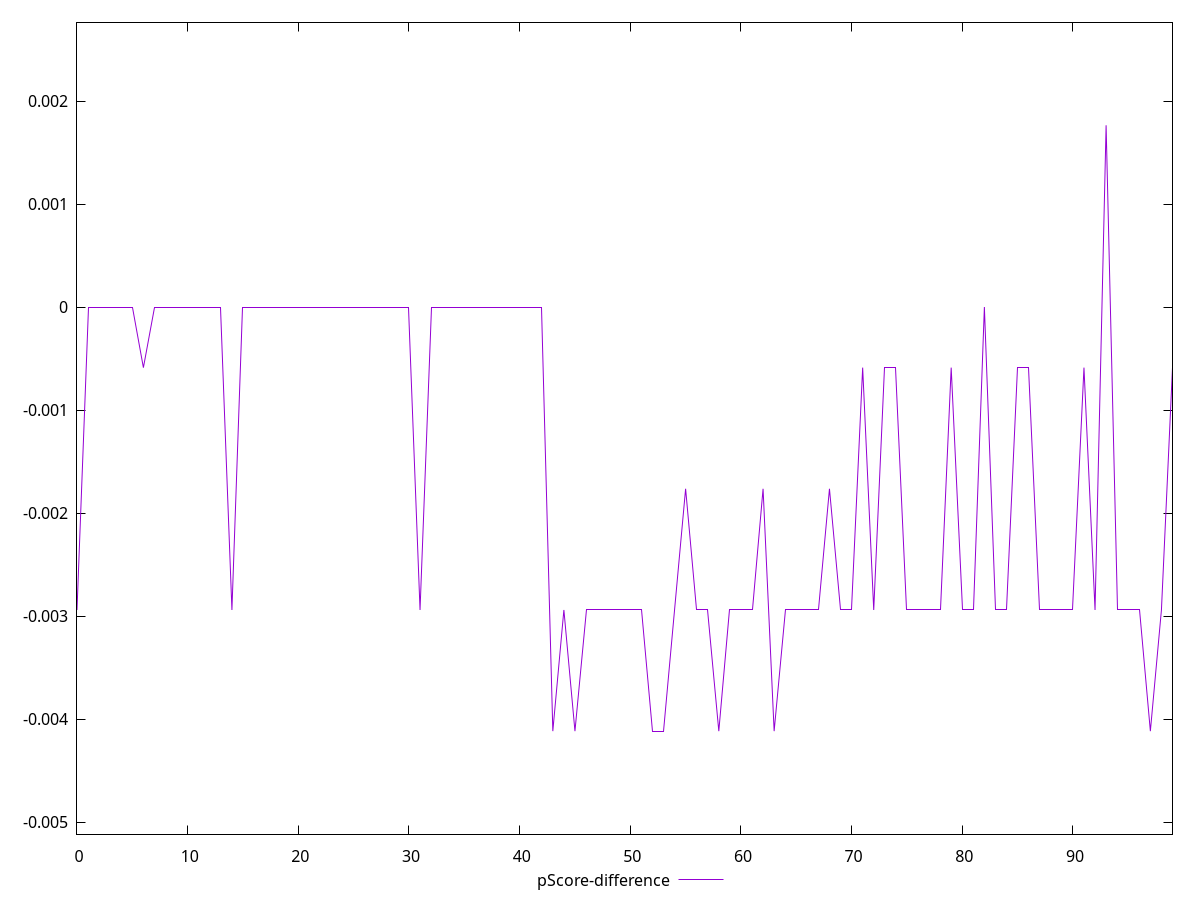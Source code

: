 reset

$pScoreDifference <<EOF
0 -0.002941176470588225
1 0
2 0
3 0
4 0
5 0
6 -0.0005882352941176117
7 0
8 0
9 0
10 0
11 0
12 0
13 0
14 -0.002941176470588225
15 0
16 0
17 0
18 0
19 0
20 0
21 0
22 0
23 0
24 0
25 0
26 0
27 0
28 0
29 0
30 0
31 -0.002941176470588225
32 0
33 0
34 0
35 0
36 0
37 0
38 0
39 0
40 0
41 0
42 0
43 -0.004117647058823559
44 -0.002941176470588225
45 -0.004117647058823559
46 -0.002941176470588225
47 -0.002941176470588225
48 -0.002941176470588225
49 -0.002941176470588225
50 -0.002941176470588225
51 -0.002941176470588225
52 -0.004117647058823559
53 -0.004117647058823559
54 -0.002941176470588225
55 -0.001764705882352946
56 -0.002941176470588225
57 -0.002941176470588225
58 -0.004117647058823559
59 -0.002941176470588225
60 -0.002941176470588225
61 -0.002941176470588225
62 -0.001764705882352946
63 -0.004117647058823559
64 -0.002941176470588225
65 -0.002941176470588225
66 -0.002941176470588225
67 -0.002941176470588225
68 -0.001764705882352946
69 -0.002941176470588225
70 -0.002941176470588225
71 -0.0005882352941176117
72 -0.002941176470588225
73 -0.0005882352941176117
74 -0.0005882352941176117
75 -0.002941176470588225
76 -0.002941176470588225
77 -0.002941176470588225
78 -0.002941176470588225
79 -0.0005882352941176117
80 -0.002941176470588225
81 -0.002941176470588225
82 0
83 -0.002941176470588225
84 -0.002941176470588225
85 -0.0005882352941176117
86 -0.0005882352941176117
87 -0.002941176470588225
88 -0.002941176470588225
89 -0.002941176470588225
90 -0.002941176470588225
91 -0.0005882352941176117
92 -0.002941176470588225
93 0.001764705882352946
94 -0.002941176470588225
95 -0.002941176470588225
96 -0.002941176470588225
97 -0.004117647058823559
98 -0.002941176470588225
99 -0.0005882352941176117
EOF

set key outside below
set xrange [0:99]
set yrange [-0.005117647058823559:0.002764705882352946]
set trange [-0.005117647058823559:0.002764705882352946]
set terminal svg size 640, 500 enhanced background rgb 'white'
set output "report_00025_2021-02-22T21:38:55.199Z/offscreen-images/samples/pages/pScore-difference/values.svg"

plot $pScoreDifference title "pScore-difference" with line

reset
